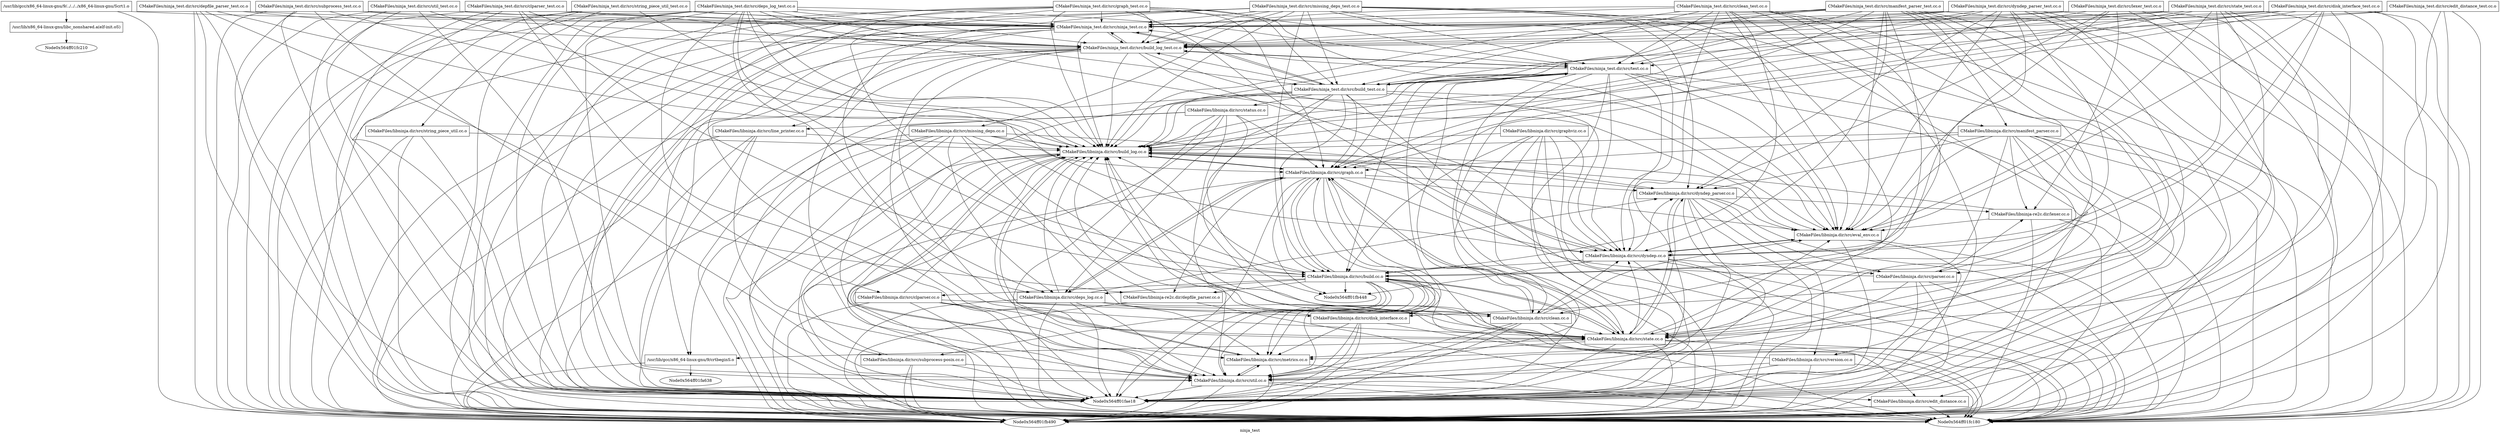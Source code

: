 digraph "ninja_test" {
	label="ninja_test";

	Node0x564ff01fa488 [shape=record,label="{/usr/lib/gcc/x86_64-linux-gnu/9/../../../x86_64-linux-gnu/Scrt1.o}"];
	Node0x564ff01fa488 -> Node0x564ff01fb2e0;
	Node0x564ff01fa488 -> Node0x564ff01fb298;
	Node0x564ff01fa488 -> Node0x564ff01fb490;
	Node0x564ff01fbb08 [shape=record,label="{/usr/lib/gcc/x86_64-linux-gnu/9/crtbeginS.o}"];
	Node0x564ff01fbb08 -> Node0x564ff01fa638;
	Node0x564ff01fbb08 -> Node0x564ff01fb490;
	Node0x564ff01fb4d8 [shape=record,label="{CMakeFiles/libninja.dir/src/build_log.cc.o}"];
	Node0x564ff01fb4d8 -> Node0x564ff01fc138;
	Node0x564ff01fb4d8 -> Node0x564ff01fac68;
	Node0x564ff01fb4d8 -> Node0x564ff01fb838;
	Node0x564ff01fb4d8 -> Node0x564ff01fc180;
	Node0x564ff01fb4d8 -> Node0x564ff01fae18;
	Node0x564ff01fb4d8 -> Node0x564ff01fb490;
	Node0x564ff01fb6d0 [shape=record,label="{CMakeFiles/libninja.dir/src/build.cc.o}"];
	Node0x564ff01fb6d0 -> Node0x564ff01fb4d8;
	Node0x564ff01fb6d0 -> Node0x564ff01fc378;
	Node0x564ff01fb6d0 -> Node0x564ff01fb448;
	Node0x564ff01fb6d0 -> Node0x564ff01fbac0;
	Node0x564ff01fb6d0 -> Node0x564ff01fb568;
	Node0x564ff01fb6d0 -> Node0x564ff01fc138;
	Node0x564ff01fb6d0 -> Node0x564ff01fac68;
	Node0x564ff01fb6d0 -> Node0x564ff01fb958;
	Node0x564ff01fb6d0 -> Node0x564ff01fb838;
	Node0x564ff01fb6d0 -> Node0x564ff01fa098;
	Node0x564ff01fb6d0 -> Node0x564ff01facb0;
	Node0x564ff01fb6d0 -> Node0x564ff01fc180;
	Node0x564ff01fb6d0 -> Node0x564ff01fae18;
	Node0x564ff01fb6d0 -> Node0x564ff01fb490;
	Node0x564ff01fbd90 [shape=record,label="{CMakeFiles/libninja.dir/src/clean.cc.o}"];
	Node0x564ff01fbd90 -> Node0x564ff01fb4d8;
	Node0x564ff01fbd90 -> Node0x564ff01fb6d0;
	Node0x564ff01fbd90 -> Node0x564ff01fa6c8;
	Node0x564ff01fbd90 -> Node0x564ff01fa7e8;
	Node0x564ff01fbd90 -> Node0x564ff01fc138;
	Node0x564ff01fbd90 -> Node0x564ff01fb958;
	Node0x564ff01fbd90 -> Node0x564ff01fb838;
	Node0x564ff01fbd90 -> Node0x564ff01fc180;
	Node0x564ff01fbd90 -> Node0x564ff01fae18;
	Node0x564ff01fbd90 -> Node0x564ff01fb490;
	Node0x564ff01fc378 [shape=record,label="{CMakeFiles/libninja.dir/src/clparser.cc.o}"];
	Node0x564ff01fc378 -> Node0x564ff01fb4d8;
	Node0x564ff01fc378 -> Node0x564ff01fbd90;
	Node0x564ff01fc378 -> Node0x564ff01fac68;
	Node0x564ff01fc378 -> Node0x564ff01fb838;
	Node0x564ff01fc378 -> Node0x564ff01fc180;
	Node0x564ff01fc378 -> Node0x564ff01fae18;
	Node0x564ff01fc378 -> Node0x564ff01fb490;
	Node0x564ff01fa6c8 [shape=record,label="{CMakeFiles/libninja.dir/src/dyndep.cc.o}"];
	Node0x564ff01fa6c8 -> Node0x564ff01fb4d8;
	Node0x564ff01fa6c8 -> Node0x564ff01fb6d0;
	Node0x564ff01fa6c8 -> Node0x564ff01fabd8;
	Node0x564ff01fa6c8 -> Node0x564ff01fb448;
	Node0x564ff01fa6c8 -> Node0x564ff01fa7e8;
	Node0x564ff01fa6c8 -> Node0x564ff01fc0a8;
	Node0x564ff01fa6c8 -> Node0x564ff01fc180;
	Node0x564ff01fa6c8 -> Node0x564ff01fae18;
	Node0x564ff01fa6c8 -> Node0x564ff01fb490;
	Node0x564ff01fabd8 [shape=record,label="{CMakeFiles/libninja.dir/src/dyndep_parser.cc.o}"];
	Node0x564ff01fabd8 -> Node0x564ff01fb4d8;
	Node0x564ff01fabd8 -> Node0x564ff01fa7e8;
	Node0x564ff01fabd8 -> Node0x564ff01fc0a8;
	Node0x564ff01fabd8 -> Node0x564ff01fb958;
	Node0x564ff01fabd8 -> Node0x564ff01fb838;
	Node0x564ff01fabd8 -> Node0x564ff01fc2e8;
	Node0x564ff01fabd8 -> Node0x564ff01faef0;
	Node0x564ff01fabd8 -> Node0x564ff01fc180;
	Node0x564ff01fabd8 -> Node0x564ff01fae18;
	Node0x564ff01fabd8 -> Node0x564ff01fb490;
	Node0x564ff01fbac0 [shape=record,label="{CMakeFiles/libninja.dir/src/deps_log.cc.o}"];
	Node0x564ff01fbac0 -> Node0x564ff01fb4d8;
	Node0x564ff01fbac0 -> Node0x564ff01fabd8;
	Node0x564ff01fbac0 -> Node0x564ff01fc138;
	Node0x564ff01fbac0 -> Node0x564ff01fac68;
	Node0x564ff01fbac0 -> Node0x564ff01fb958;
	Node0x564ff01fbac0 -> Node0x564ff01fb838;
	Node0x564ff01fbac0 -> Node0x564ff01fc180;
	Node0x564ff01fbac0 -> Node0x564ff01fae18;
	Node0x564ff01fbac0 -> Node0x564ff01fb490;
	Node0x564ff01fb568 [shape=record,label="{CMakeFiles/libninja.dir/src/disk_interface.cc.o}"];
	Node0x564ff01fb568 -> Node0x564ff01fb4d8;
	Node0x564ff01fb568 -> Node0x564ff01fac68;
	Node0x564ff01fb568 -> Node0x564ff01fb838;
	Node0x564ff01fb568 -> Node0x564ff01fc180;
	Node0x564ff01fb568 -> Node0x564ff01fae18;
	Node0x564ff01fb568 -> Node0x564ff01fb490;
	Node0x564ff01fa998 [shape=record,label="{CMakeFiles/libninja.dir/src/edit_distance.cc.o}"];
	Node0x564ff01fa998 -> Node0x564ff01fc180;
	Node0x564ff01fa998 -> Node0x564ff01fb490;
	Node0x564ff01fa7e8 [shape=record,label="{CMakeFiles/libninja.dir/src/eval_env.cc.o}"];
	Node0x564ff01fa7e8 -> Node0x564ff01fb4d8;
	Node0x564ff01fa7e8 -> Node0x564ff01fa6c8;
	Node0x564ff01fa7e8 -> Node0x564ff01fc180;
	Node0x564ff01fa7e8 -> Node0x564ff01fae18;
	Node0x564ff01fa7e8 -> Node0x564ff01fb490;
	Node0x564ff01fc138 [shape=record,label="{CMakeFiles/libninja.dir/src/graph.cc.o}"];
	Node0x564ff01fc138 -> Node0x564ff01fb4d8;
	Node0x564ff01fc138 -> Node0x564ff01fb6d0;
	Node0x564ff01fc138 -> Node0x564ff01fa6c8;
	Node0x564ff01fc138 -> Node0x564ff01fabd8;
	Node0x564ff01fc138 -> Node0x564ff01fb448;
	Node0x564ff01fc138 -> Node0x564ff01fbac0;
	Node0x564ff01fc138 -> Node0x564ff01fa7e8;
	Node0x564ff01fc138 -> Node0x564ff01fac68;
	Node0x564ff01fc138 -> Node0x564ff01fb958;
	Node0x564ff01fc138 -> Node0x564ff01fb838;
	Node0x564ff01fc138 -> Node0x564ff01facb0;
	Node0x564ff01fc138 -> Node0x564ff01fc180;
	Node0x564ff01fc138 -> Node0x564ff01fae18;
	Node0x564ff01fc138 -> Node0x564ff01fb490;
	Node0x564ff01fbc70 [shape=record,label="{CMakeFiles/libninja.dir/src/graphviz.cc.o}"];
	Node0x564ff01fbc70 -> Node0x564ff01fb4d8;
	Node0x564ff01fbc70 -> Node0x564ff01fb6d0;
	Node0x564ff01fbc70 -> Node0x564ff01fbd90;
	Node0x564ff01fbc70 -> Node0x564ff01fa6c8;
	Node0x564ff01fbc70 -> Node0x564ff01fb838;
	Node0x564ff01fbc70 -> Node0x564ff01fc180;
	Node0x564ff01fbc70 -> Node0x564ff01fae18;
	Node0x564ff01fbc70 -> Node0x564ff01fb490;
	Node0x564ff01fba30 [shape=record,label="{CMakeFiles/libninja.dir/src/line_printer.cc.o}"];
	Node0x564ff01fba30 -> Node0x564ff01fb4d8;
	Node0x564ff01fba30 -> Node0x564ff01fb838;
	Node0x564ff01fba30 -> Node0x564ff01fc180;
	Node0x564ff01fba30 -> Node0x564ff01fae18;
	Node0x564ff01fba30 -> Node0x564ff01fb490;
	Node0x564ff01faf38 [shape=record,label="{CMakeFiles/libninja.dir/src/manifest_parser.cc.o}"];
	Node0x564ff01faf38 -> Node0x564ff01fb4d8;
	Node0x564ff01faf38 -> Node0x564ff01fabd8;
	Node0x564ff01faf38 -> Node0x564ff01fa7e8;
	Node0x564ff01faf38 -> Node0x564ff01fc138;
	Node0x564ff01faf38 -> Node0x564ff01fc0a8;
	Node0x564ff01faf38 -> Node0x564ff01fb958;
	Node0x564ff01faf38 -> Node0x564ff01fb838;
	Node0x564ff01faf38 -> Node0x564ff01fc2e8;
	Node0x564ff01faf38 -> Node0x564ff01faef0;
	Node0x564ff01faf38 -> Node0x564ff01fc180;
	Node0x564ff01faf38 -> Node0x564ff01fae18;
	Node0x564ff01faf38 -> Node0x564ff01fb490;
	Node0x564ff01fac68 [shape=record,label="{CMakeFiles/libninja.dir/src/metrics.cc.o}"];
	Node0x564ff01fac68 -> Node0x564ff01fb4d8;
	Node0x564ff01fac68 -> Node0x564ff01fb838;
	Node0x564ff01fac68 -> Node0x564ff01fc180;
	Node0x564ff01fac68 -> Node0x564ff01fb490;
	Node0x564ff01fa1b8 [shape=record,label="{CMakeFiles/libninja.dir/src/missing_deps.cc.o}"];
	Node0x564ff01fa1b8 -> Node0x564ff01fbb08;
	Node0x564ff01fa1b8 -> Node0x564ff01fb4d8;
	Node0x564ff01fa1b8 -> Node0x564ff01fb6d0;
	Node0x564ff01fa1b8 -> Node0x564ff01fbd90;
	Node0x564ff01fa1b8 -> Node0x564ff01fabd8;
	Node0x564ff01fa1b8 -> Node0x564ff01fbac0;
	Node0x564ff01fa1b8 -> Node0x564ff01fc138;
	Node0x564ff01fa1b8 -> Node0x564ff01fb958;
	Node0x564ff01fa1b8 -> Node0x564ff01fb838;
	Node0x564ff01fa1b8 -> Node0x564ff01fc180;
	Node0x564ff01fa1b8 -> Node0x564ff01fae18;
	Node0x564ff01fa1b8 -> Node0x564ff01fb490;
	Node0x564ff01fc0a8 [shape=record,label="{CMakeFiles/libninja.dir/src/parser.cc.o}"];
	Node0x564ff01fc0a8 -> Node0x564ff01fb4d8;
	Node0x564ff01fc0a8 -> Node0x564ff01fac68;
	Node0x564ff01fc0a8 -> Node0x564ff01faef0;
	Node0x564ff01fc0a8 -> Node0x564ff01fc180;
	Node0x564ff01fc0a8 -> Node0x564ff01fae18;
	Node0x564ff01fc0a8 -> Node0x564ff01fb490;
	Node0x564ff01fb958 [shape=record,label="{CMakeFiles/libninja.dir/src/state.cc.o}"];
	Node0x564ff01fb958 -> Node0x564ff01fbb08;
	Node0x564ff01fb958 -> Node0x564ff01fb4d8;
	Node0x564ff01fb958 -> Node0x564ff01fb6d0;
	Node0x564ff01fb958 -> Node0x564ff01fa6c8;
	Node0x564ff01fb958 -> Node0x564ff01fabd8;
	Node0x564ff01fb958 -> Node0x564ff01fa998;
	Node0x564ff01fb958 -> Node0x564ff01fa7e8;
	Node0x564ff01fb958 -> Node0x564ff01fc138;
	Node0x564ff01fb958 -> Node0x564ff01fac68;
	Node0x564ff01fb958 -> Node0x564ff01fc180;
	Node0x564ff01fb958 -> Node0x564ff01fae18;
	Node0x564ff01fb958 -> Node0x564ff01fb490;
	Node0x564ff01fac20 [shape=record,label="{CMakeFiles/libninja.dir/src/status.cc.o}"];
	Node0x564ff01fac20 -> Node0x564ff01fb4d8;
	Node0x564ff01fac20 -> Node0x564ff01fb448;
	Node0x564ff01fac20 -> Node0x564ff01fc138;
	Node0x564ff01fac20 -> Node0x564ff01fba30;
	Node0x564ff01fac20 -> Node0x564ff01fb838;
	Node0x564ff01fac20 -> Node0x564ff01fc180;
	Node0x564ff01fac20 -> Node0x564ff01fae18;
	Node0x564ff01fac20 -> Node0x564ff01fb490;
	Node0x564ff01fb640 [shape=record,label="{CMakeFiles/libninja.dir/src/string_piece_util.cc.o}"];
	Node0x564ff01fb640 -> Node0x564ff01fb4d8;
	Node0x564ff01fb640 -> Node0x564ff01fc180;
	Node0x564ff01fb640 -> Node0x564ff01fae18;
	Node0x564ff01fb640 -> Node0x564ff01fb490;
	Node0x564ff01fb838 [shape=record,label="{CMakeFiles/libninja.dir/src/util.cc.o}"];
	Node0x564ff01fb838 -> Node0x564ff01fb4d8;
	Node0x564ff01fb838 -> Node0x564ff01fa998;
	Node0x564ff01fb838 -> Node0x564ff01fac68;
	Node0x564ff01fb838 -> Node0x564ff01fc180;
	Node0x564ff01fb838 -> Node0x564ff01fae18;
	Node0x564ff01fb838 -> Node0x564ff01fb490;
	Node0x564ff01fc2e8 [shape=record,label="{CMakeFiles/libninja.dir/src/version.cc.o}"];
	Node0x564ff01fc2e8 -> Node0x564ff01fb4d8;
	Node0x564ff01fc2e8 -> Node0x564ff01fb838;
	Node0x564ff01fc2e8 -> Node0x564ff01fc180;
	Node0x564ff01fc2e8 -> Node0x564ff01fae18;
	Node0x564ff01fc2e8 -> Node0x564ff01fb490;
	Node0x564ff01fa098 [shape=record,label="{CMakeFiles/libninja.dir/src/subprocess-posix.cc.o}"];
	Node0x564ff01fa098 -> Node0x564ff01fb4d8;
	Node0x564ff01fa098 -> Node0x564ff01fb838;
	Node0x564ff01fa098 -> Node0x564ff01fc180;
	Node0x564ff01fa098 -> Node0x564ff01fae18;
	Node0x564ff01fa098 -> Node0x564ff01fb490;
	Node0x564ff01facb0 [shape=record,label="{CMakeFiles/libninja-re2c.dir/depfile_parser.cc.o}"];
	Node0x564ff01facb0 -> Node0x564ff01fb4d8;
	Node0x564ff01facb0 -> Node0x564ff01fc180;
	Node0x564ff01facb0 -> Node0x564ff01fb490;
	Node0x564ff01faef0 [shape=record,label="{CMakeFiles/libninja-re2c.dir/lexer.cc.o}"];
	Node0x564ff01faef0 -> Node0x564ff01fb4d8;
	Node0x564ff01faef0 -> Node0x564ff01fa7e8;
	Node0x564ff01faef0 -> Node0x564ff01fc180;
	Node0x564ff01faef0 -> Node0x564ff01fae18;
	Node0x564ff01faef0 -> Node0x564ff01fb490;
	Node0x564ff01fb370 [shape=record,label="{CMakeFiles/ninja_test.dir/src/build_log_test.cc.o}"];
	Node0x564ff01fb370 -> Node0x564ff01fb4d8;
	Node0x564ff01fb370 -> Node0x564ff01fa6c8;
	Node0x564ff01fb370 -> Node0x564ff01fb568;
	Node0x564ff01fb370 -> Node0x564ff01fa7e8;
	Node0x564ff01fb370 -> Node0x564ff01fb958;
	Node0x564ff01fb370 -> Node0x564ff01fb838;
	Node0x564ff01fb370 -> Node0x564ff01fb2e0;
	Node0x564ff01fb370 -> Node0x564ff01fbe20;
	Node0x564ff01fb370 -> Node0x564ff01fc180;
	Node0x564ff01fb370 -> Node0x564ff01fae18;
	Node0x564ff01fb370 -> Node0x564ff01fb490;
	Node0x564ff01fbeb0 [shape=record,label="{CMakeFiles/ninja_test.dir/src/build_test.cc.o}"];
	Node0x564ff01fbeb0 -> Node0x564ff01fb4d8;
	Node0x564ff01fbeb0 -> Node0x564ff01fb6d0;
	Node0x564ff01fbeb0 -> Node0x564ff01fa6c8;
	Node0x564ff01fbeb0 -> Node0x564ff01fbac0;
	Node0x564ff01fbeb0 -> Node0x564ff01fa7e8;
	Node0x564ff01fbeb0 -> Node0x564ff01fc138;
	Node0x564ff01fbeb0 -> Node0x564ff01fb958;
	Node0x564ff01fbeb0 -> Node0x564ff01fac20;
	Node0x564ff01fbeb0 -> Node0x564ff01fb370;
	Node0x564ff01fbeb0 -> Node0x564ff01fb2e0;
	Node0x564ff01fbeb0 -> Node0x564ff01fbe20;
	Node0x564ff01fbeb0 -> Node0x564ff01fc180;
	Node0x564ff01fbeb0 -> Node0x564ff01fae18;
	Node0x564ff01fbeb0 -> Node0x564ff01fb490;
	Node0x564ff01fc018 [shape=record,label="{CMakeFiles/ninja_test.dir/src/clean_test.cc.o}"];
	Node0x564ff01fc018 -> Node0x564ff01fb4d8;
	Node0x564ff01fc018 -> Node0x564ff01fb6d0;
	Node0x564ff01fc018 -> Node0x564ff01fbd90;
	Node0x564ff01fc018 -> Node0x564ff01fa6c8;
	Node0x564ff01fc018 -> Node0x564ff01fa7e8;
	Node0x564ff01fc018 -> Node0x564ff01fb958;
	Node0x564ff01fc018 -> Node0x564ff01fb370;
	Node0x564ff01fc018 -> Node0x564ff01fbeb0;
	Node0x564ff01fc018 -> Node0x564ff01fb2e0;
	Node0x564ff01fc018 -> Node0x564ff01fbe20;
	Node0x564ff01fc018 -> Node0x564ff01fc180;
	Node0x564ff01fc018 -> Node0x564ff01fae18;
	Node0x564ff01fc018 -> Node0x564ff01fb490;
	Node0x564ff01fa830 [shape=record,label="{CMakeFiles/ninja_test.dir/src/clparser_test.cc.o}"];
	Node0x564ff01fa830 -> Node0x564ff01fb4d8;
	Node0x564ff01fa830 -> Node0x564ff01fb6d0;
	Node0x564ff01fa830 -> Node0x564ff01fc378;
	Node0x564ff01fa830 -> Node0x564ff01fb370;
	Node0x564ff01fa830 -> Node0x564ff01fb2e0;
	Node0x564ff01fa830 -> Node0x564ff01fc180;
	Node0x564ff01fa830 -> Node0x564ff01fae18;
	Node0x564ff01fa830 -> Node0x564ff01fb490;
	Node0x564ff01fa290 [shape=record,label="{CMakeFiles/ninja_test.dir/src/depfile_parser_test.cc.o}"];
	Node0x564ff01fa290 -> Node0x564ff01fb4d8;
	Node0x564ff01fa290 -> Node0x564ff01facb0;
	Node0x564ff01fa290 -> Node0x564ff01fb370;
	Node0x564ff01fa290 -> Node0x564ff01fb2e0;
	Node0x564ff01fa290 -> Node0x564ff01fc180;
	Node0x564ff01fa290 -> Node0x564ff01fae18;
	Node0x564ff01fa290 -> Node0x564ff01fb490;
	Node0x564ff01fa4d0 [shape=record,label="{CMakeFiles/ninja_test.dir/src/deps_log_test.cc.o}"];
	Node0x564ff01fa4d0 -> Node0x564ff01fb4d8;
	Node0x564ff01fa4d0 -> Node0x564ff01fb6d0;
	Node0x564ff01fa4d0 -> Node0x564ff01fa6c8;
	Node0x564ff01fa4d0 -> Node0x564ff01fbac0;
	Node0x564ff01fa4d0 -> Node0x564ff01fa7e8;
	Node0x564ff01fa4d0 -> Node0x564ff01fb958;
	Node0x564ff01fa4d0 -> Node0x564ff01fb838;
	Node0x564ff01fa4d0 -> Node0x564ff01fb370;
	Node0x564ff01fa4d0 -> Node0x564ff01fbeb0;
	Node0x564ff01fa4d0 -> Node0x564ff01fb2e0;
	Node0x564ff01fa4d0 -> Node0x564ff01fbe20;
	Node0x564ff01fa4d0 -> Node0x564ff01fc180;
	Node0x564ff01fa4d0 -> Node0x564ff01fae18;
	Node0x564ff01fa4d0 -> Node0x564ff01fb490;
	Node0x564ff01fab90 [shape=record,label="{CMakeFiles/ninja_test.dir/src/disk_interface_test.cc.o}"];
	Node0x564ff01fab90 -> Node0x564ff01fb4d8;
	Node0x564ff01fab90 -> Node0x564ff01fa6c8;
	Node0x564ff01fab90 -> Node0x564ff01fb568;
	Node0x564ff01fab90 -> Node0x564ff01fa7e8;
	Node0x564ff01fab90 -> Node0x564ff01fc138;
	Node0x564ff01fab90 -> Node0x564ff01fb958;
	Node0x564ff01fab90 -> Node0x564ff01fb370;
	Node0x564ff01fab90 -> Node0x564ff01fb2e0;
	Node0x564ff01fab90 -> Node0x564ff01fbe20;
	Node0x564ff01fab90 -> Node0x564ff01fc180;
	Node0x564ff01fab90 -> Node0x564ff01fae18;
	Node0x564ff01fab90 -> Node0x564ff01fb490;
	Node0x564ff01fb178 [shape=record,label="{CMakeFiles/ninja_test.dir/src/dyndep_parser_test.cc.o}"];
	Node0x564ff01fb178 -> Node0x564ff01fb4d8;
	Node0x564ff01fb178 -> Node0x564ff01fb6d0;
	Node0x564ff01fb178 -> Node0x564ff01fa6c8;
	Node0x564ff01fb178 -> Node0x564ff01fabd8;
	Node0x564ff01fb178 -> Node0x564ff01fa7e8;
	Node0x564ff01fb178 -> Node0x564ff01fb958;
	Node0x564ff01fb178 -> Node0x564ff01fb370;
	Node0x564ff01fb178 -> Node0x564ff01fbeb0;
	Node0x564ff01fb178 -> Node0x564ff01fb2e0;
	Node0x564ff01fb178 -> Node0x564ff01fbe20;
	Node0x564ff01fb178 -> Node0x564ff01fc180;
	Node0x564ff01fb178 -> Node0x564ff01fae18;
	Node0x564ff01fb178 -> Node0x564ff01fb490;
	Node0x564ff01fb8c8 [shape=record,label="{CMakeFiles/ninja_test.dir/src/edit_distance_test.cc.o}"];
	Node0x564ff01fb8c8 -> Node0x564ff01fa998;
	Node0x564ff01fb8c8 -> Node0x564ff01fb370;
	Node0x564ff01fb8c8 -> Node0x564ff01fb2e0;
	Node0x564ff01fb8c8 -> Node0x564ff01fc180;
	Node0x564ff01fb8c8 -> Node0x564ff01fb490;
	Node0x564ff01fbdd8 [shape=record,label="{CMakeFiles/ninja_test.dir/src/graph_test.cc.o}"];
	Node0x564ff01fbdd8 -> Node0x564ff01fb4d8;
	Node0x564ff01fbdd8 -> Node0x564ff01fb6d0;
	Node0x564ff01fbdd8 -> Node0x564ff01fa6c8;
	Node0x564ff01fbdd8 -> Node0x564ff01fa7e8;
	Node0x564ff01fbdd8 -> Node0x564ff01fc138;
	Node0x564ff01fbdd8 -> Node0x564ff01fb958;
	Node0x564ff01fbdd8 -> Node0x564ff01fb370;
	Node0x564ff01fbdd8 -> Node0x564ff01fbeb0;
	Node0x564ff01fbdd8 -> Node0x564ff01fb2e0;
	Node0x564ff01fbdd8 -> Node0x564ff01fbe20;
	Node0x564ff01fbdd8 -> Node0x564ff01fc180;
	Node0x564ff01fbdd8 -> Node0x564ff01fae18;
	Node0x564ff01fbdd8 -> Node0x564ff01fb490;
	Node0x564ff01fa248 [shape=record,label="{CMakeFiles/ninja_test.dir/src/lexer_test.cc.o}"];
	Node0x564ff01fa248 -> Node0x564ff01fb4d8;
	Node0x564ff01fa248 -> Node0x564ff01fabd8;
	Node0x564ff01fa248 -> Node0x564ff01fa7e8;
	Node0x564ff01fa248 -> Node0x564ff01faef0;
	Node0x564ff01fa248 -> Node0x564ff01fb370;
	Node0x564ff01fa248 -> Node0x564ff01fb2e0;
	Node0x564ff01fa248 -> Node0x564ff01fc180;
	Node0x564ff01fa248 -> Node0x564ff01fae18;
	Node0x564ff01fa248 -> Node0x564ff01fb490;
	Node0x564ff01fa8c0 [shape=record,label="{CMakeFiles/ninja_test.dir/src/manifest_parser_test.cc.o}"];
	Node0x564ff01fa8c0 -> Node0x564ff01fb4d8;
	Node0x564ff01fa8c0 -> Node0x564ff01fb6d0;
	Node0x564ff01fa8c0 -> Node0x564ff01fa6c8;
	Node0x564ff01fa8c0 -> Node0x564ff01fa7e8;
	Node0x564ff01fa8c0 -> Node0x564ff01fc138;
	Node0x564ff01fa8c0 -> Node0x564ff01faf38;
	Node0x564ff01fa8c0 -> Node0x564ff01fc0a8;
	Node0x564ff01fa8c0 -> Node0x564ff01fb958;
	Node0x564ff01fa8c0 -> Node0x564ff01fb370;
	Node0x564ff01fa8c0 -> Node0x564ff01fbeb0;
	Node0x564ff01fa8c0 -> Node0x564ff01fb2e0;
	Node0x564ff01fa8c0 -> Node0x564ff01fbe20;
	Node0x564ff01fa8c0 -> Node0x564ff01fc180;
	Node0x564ff01fa8c0 -> Node0x564ff01fae18;
	Node0x564ff01fa8c0 -> Node0x564ff01fb490;
	Node0x564ff01faf80 [shape=record,label="{CMakeFiles/ninja_test.dir/src/missing_deps_test.cc.o}"];
	Node0x564ff01faf80 -> Node0x564ff01fb4d8;
	Node0x564ff01faf80 -> Node0x564ff01fb6d0;
	Node0x564ff01faf80 -> Node0x564ff01fa6c8;
	Node0x564ff01faf80 -> Node0x564ff01fabd8;
	Node0x564ff01faf80 -> Node0x564ff01fbac0;
	Node0x564ff01faf80 -> Node0x564ff01fa7e8;
	Node0x564ff01faf80 -> Node0x564ff01fa1b8;
	Node0x564ff01faf80 -> Node0x564ff01fb958;
	Node0x564ff01faf80 -> Node0x564ff01fb370;
	Node0x564ff01faf80 -> Node0x564ff01fbeb0;
	Node0x564ff01faf80 -> Node0x564ff01fb2e0;
	Node0x564ff01faf80 -> Node0x564ff01fbe20;
	Node0x564ff01faf80 -> Node0x564ff01fc180;
	Node0x564ff01faf80 -> Node0x564ff01fae18;
	Node0x564ff01faf80 -> Node0x564ff01fb490;
	Node0x564ff01fb2e0 [shape=record,label="{CMakeFiles/ninja_test.dir/src/ninja_test.cc.o}"];
	Node0x564ff01fb2e0 -> Node0x564ff01fbb08;
	Node0x564ff01fb2e0 -> Node0x564ff01fb4d8;
	Node0x564ff01fb2e0 -> Node0x564ff01fba30;
	Node0x564ff01fb2e0 -> Node0x564ff01fb370;
	Node0x564ff01fb2e0 -> Node0x564ff01fbeb0;
	Node0x564ff01fb2e0 -> Node0x564ff01fc180;
	Node0x564ff01fb2e0 -> Node0x564ff01fae18;
	Node0x564ff01fb2e0 -> Node0x564ff01fb490;
	Node0x564ff01fb9a0 [shape=record,label="{CMakeFiles/ninja_test.dir/src/state_test.cc.o}"];
	Node0x564ff01fb9a0 -> Node0x564ff01fb4d8;
	Node0x564ff01fb9a0 -> Node0x564ff01fa6c8;
	Node0x564ff01fb9a0 -> Node0x564ff01fa7e8;
	Node0x564ff01fb9a0 -> Node0x564ff01fc138;
	Node0x564ff01fb9a0 -> Node0x564ff01fb958;
	Node0x564ff01fb9a0 -> Node0x564ff01fb370;
	Node0x564ff01fb9a0 -> Node0x564ff01fbeb0;
	Node0x564ff01fb9a0 -> Node0x564ff01fb2e0;
	Node0x564ff01fb9a0 -> Node0x564ff01fc180;
	Node0x564ff01fb9a0 -> Node0x564ff01fae18;
	Node0x564ff01fb9a0 -> Node0x564ff01fb490;
	Node0x564ff01fb400 [shape=record,label="{CMakeFiles/ninja_test.dir/src/string_piece_util_test.cc.o}"];
	Node0x564ff01fb400 -> Node0x564ff01fb4d8;
	Node0x564ff01fb400 -> Node0x564ff01fb640;
	Node0x564ff01fb400 -> Node0x564ff01fb370;
	Node0x564ff01fb400 -> Node0x564ff01fb2e0;
	Node0x564ff01fb400 -> Node0x564ff01fc180;
	Node0x564ff01fb400 -> Node0x564ff01fae18;
	Node0x564ff01fb400 -> Node0x564ff01fb490;
	Node0x564ff01fb760 [shape=record,label="{CMakeFiles/ninja_test.dir/src/subprocess_test.cc.o}"];
	Node0x564ff01fb760 -> Node0x564ff01fb4d8;
	Node0x564ff01fb760 -> Node0x564ff01fa098;
	Node0x564ff01fb760 -> Node0x564ff01fb370;
	Node0x564ff01fb760 -> Node0x564ff01fb2e0;
	Node0x564ff01fb760 -> Node0x564ff01fc180;
	Node0x564ff01fb760 -> Node0x564ff01fae18;
	Node0x564ff01fb760 -> Node0x564ff01fb490;
	Node0x564ff01fbe20 [shape=record,label="{CMakeFiles/ninja_test.dir/src/test.cc.o}"];
	Node0x564ff01fbe20 -> Node0x564ff01fb4d8;
	Node0x564ff01fbe20 -> Node0x564ff01fb6d0;
	Node0x564ff01fbe20 -> Node0x564ff01fbd90;
	Node0x564ff01fbe20 -> Node0x564ff01fa6c8;
	Node0x564ff01fbe20 -> Node0x564ff01fb568;
	Node0x564ff01fbe20 -> Node0x564ff01fa7e8;
	Node0x564ff01fbe20 -> Node0x564ff01fc138;
	Node0x564ff01fbe20 -> Node0x564ff01faf38;
	Node0x564ff01fbe20 -> Node0x564ff01fb958;
	Node0x564ff01fbe20 -> Node0x564ff01fb838;
	Node0x564ff01fbe20 -> Node0x564ff01fb370;
	Node0x564ff01fbe20 -> Node0x564ff01fbeb0;
	Node0x564ff01fbe20 -> Node0x564ff01fb2e0;
	Node0x564ff01fbe20 -> Node0x564ff01fc180;
	Node0x564ff01fbe20 -> Node0x564ff01fae18;
	Node0x564ff01fbe20 -> Node0x564ff01fb490;
	Node0x564ff01fc408 [shape=record,label="{CMakeFiles/ninja_test.dir/src/util_test.cc.o}"];
	Node0x564ff01fc408 -> Node0x564ff01fb4d8;
	Node0x564ff01fc408 -> Node0x564ff01fb838;
	Node0x564ff01fc408 -> Node0x564ff01fb370;
	Node0x564ff01fc408 -> Node0x564ff01fb2e0;
	Node0x564ff01fc408 -> Node0x564ff01fc180;
	Node0x564ff01fc408 -> Node0x564ff01fae18;
	Node0x564ff01fc408 -> Node0x564ff01fb490;
	Node0x564ff01fb298 [shape=record,label="{/usr/lib/x86_64-linux-gnu/libc_nonshared.a(elf-init.oS)}"];
	Node0x564ff01fb298 -> Node0x564ff01fc210;
}
